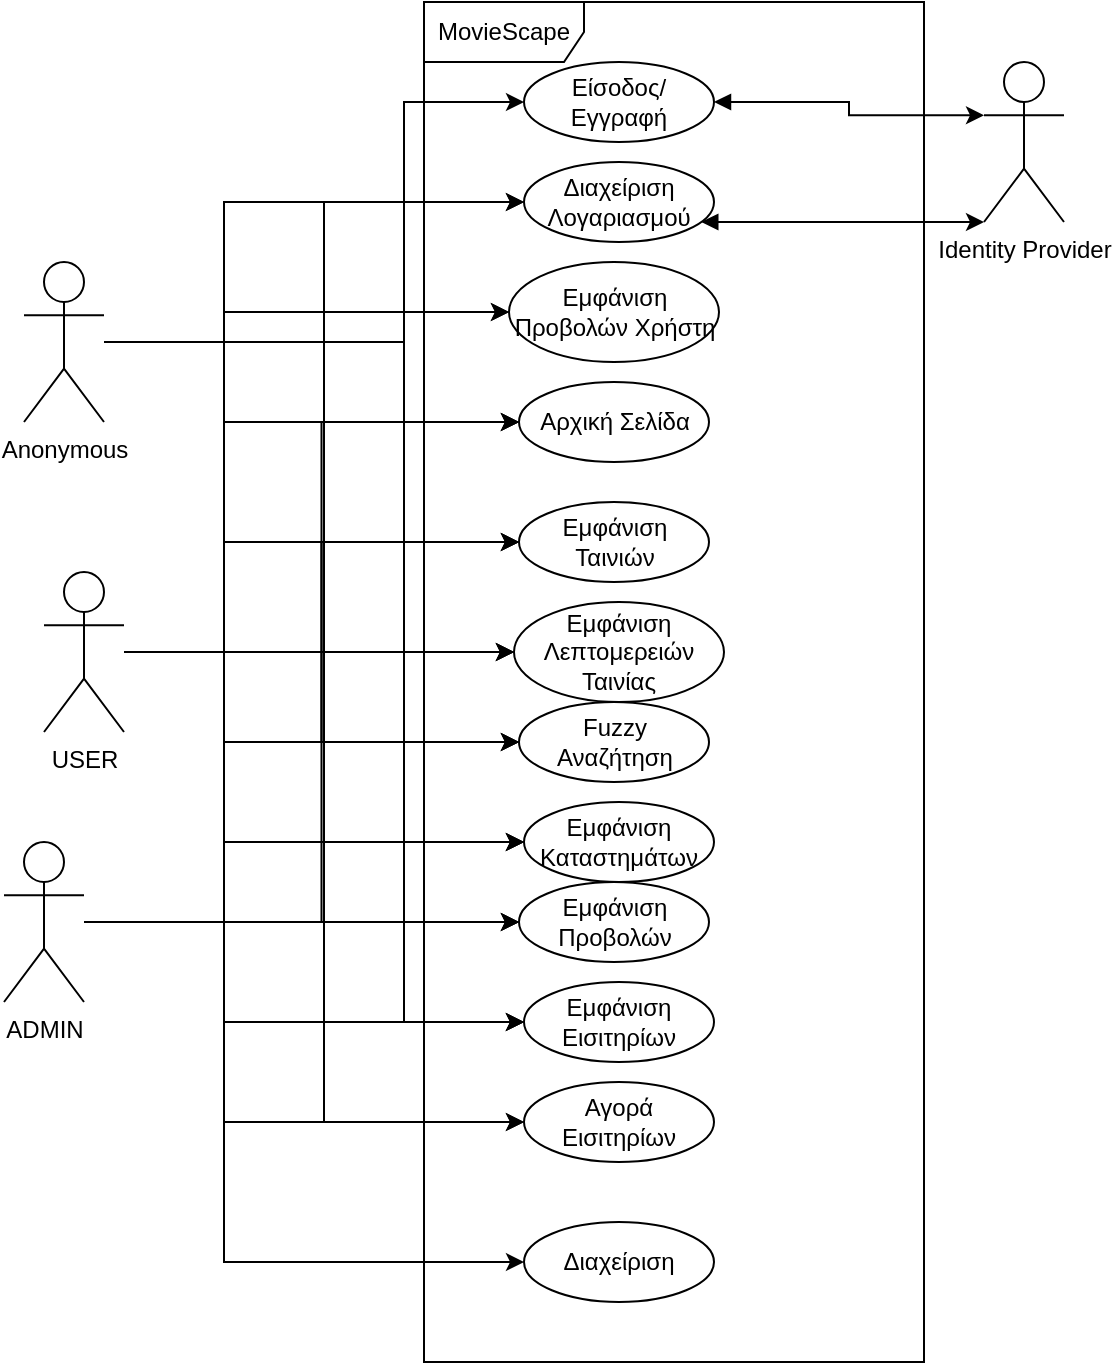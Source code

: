 <mxfile version="21.3.7" type="device">
  <diagram id="n_9bnykrF1tf9qRnFC2c" name="Page-1">
    <mxGraphModel dx="989" dy="575" grid="1" gridSize="10" guides="1" tooltips="1" connect="1" arrows="1" fold="1" page="1" pageScale="1" pageWidth="850" pageHeight="1100" math="0" shadow="0">
      <root>
        <mxCell id="0" />
        <mxCell id="1" parent="0" />
        <mxCell id="DPKbveiXrUpmOPioYjTU-32" style="edgeStyle=orthogonalEdgeStyle;rounded=0;orthogonalLoop=1;jettySize=auto;html=1;entryX=0;entryY=0.5;entryDx=0;entryDy=0;" parent="1" source="DPKbveiXrUpmOPioYjTU-1" target="DPKbveiXrUpmOPioYjTU-31" edge="1">
          <mxGeometry x="-0.267" y="-30" relative="1" as="geometry">
            <Array as="points">
              <mxPoint x="290" y="200" />
              <mxPoint x="290" y="80" />
            </Array>
            <mxPoint as="offset" />
          </mxGeometry>
        </mxCell>
        <mxCell id="DPKbveiXrUpmOPioYjTU-37" style="edgeStyle=orthogonalEdgeStyle;rounded=0;orthogonalLoop=1;jettySize=auto;html=1;entryX=0;entryY=0.5;entryDx=0;entryDy=0;startArrow=none;startFill=0;" parent="1" source="DPKbveiXrUpmOPioYjTU-1" target="DPKbveiXrUpmOPioYjTU-13" edge="1">
          <mxGeometry relative="1" as="geometry">
            <Array as="points">
              <mxPoint x="290" y="200" />
              <mxPoint x="290" y="240" />
            </Array>
          </mxGeometry>
        </mxCell>
        <mxCell id="DPKbveiXrUpmOPioYjTU-38" style="edgeStyle=orthogonalEdgeStyle;rounded=0;orthogonalLoop=1;jettySize=auto;html=1;entryX=0;entryY=0.5;entryDx=0;entryDy=0;startArrow=none;startFill=0;" parent="1" source="DPKbveiXrUpmOPioYjTU-1" target="DPKbveiXrUpmOPioYjTU-15" edge="1">
          <mxGeometry relative="1" as="geometry">
            <Array as="points">
              <mxPoint x="290" y="200" />
              <mxPoint x="290" y="300" />
            </Array>
          </mxGeometry>
        </mxCell>
        <mxCell id="DPKbveiXrUpmOPioYjTU-39" style="edgeStyle=orthogonalEdgeStyle;rounded=0;orthogonalLoop=1;jettySize=auto;html=1;entryX=0;entryY=0.5;entryDx=0;entryDy=0;startArrow=none;startFill=0;" parent="1" source="DPKbveiXrUpmOPioYjTU-1" target="DPKbveiXrUpmOPioYjTU-16" edge="1">
          <mxGeometry relative="1" as="geometry">
            <Array as="points">
              <mxPoint x="290" y="200" />
              <mxPoint x="290" y="355" />
            </Array>
          </mxGeometry>
        </mxCell>
        <mxCell id="DPKbveiXrUpmOPioYjTU-40" style="edgeStyle=orthogonalEdgeStyle;rounded=0;orthogonalLoop=1;jettySize=auto;html=1;entryX=0;entryY=0.5;entryDx=0;entryDy=0;startArrow=none;startFill=0;" parent="1" source="DPKbveiXrUpmOPioYjTU-1" target="DPKbveiXrUpmOPioYjTU-18" edge="1">
          <mxGeometry relative="1" as="geometry">
            <Array as="points">
              <mxPoint x="290" y="200" />
              <mxPoint x="290" y="450" />
            </Array>
          </mxGeometry>
        </mxCell>
        <mxCell id="DPKbveiXrUpmOPioYjTU-41" style="edgeStyle=orthogonalEdgeStyle;rounded=0;orthogonalLoop=1;jettySize=auto;html=1;entryX=0;entryY=0.5;entryDx=0;entryDy=0;startArrow=none;startFill=0;" parent="1" source="DPKbveiXrUpmOPioYjTU-1" target="DPKbveiXrUpmOPioYjTU-24" edge="1">
          <mxGeometry relative="1" as="geometry">
            <Array as="points">
              <mxPoint x="290" y="200" />
              <mxPoint x="290" y="490" />
            </Array>
          </mxGeometry>
        </mxCell>
        <mxCell id="DPKbveiXrUpmOPioYjTU-42" style="edgeStyle=orthogonalEdgeStyle;rounded=0;orthogonalLoop=1;jettySize=auto;html=1;entryX=0;entryY=0.5;entryDx=0;entryDy=0;startArrow=none;startFill=0;" parent="1" source="DPKbveiXrUpmOPioYjTU-1" target="DPKbveiXrUpmOPioYjTU-21" edge="1">
          <mxGeometry relative="1" as="geometry">
            <Array as="points">
              <mxPoint x="290" y="200" />
              <mxPoint x="290" y="540" />
            </Array>
          </mxGeometry>
        </mxCell>
        <mxCell id="IRTcUtvgeDP49C102t7Z-4" style="edgeStyle=orthogonalEdgeStyle;rounded=0;orthogonalLoop=1;jettySize=auto;html=1;entryX=0;entryY=0.5;entryDx=0;entryDy=0;" edge="1" parent="1" source="DPKbveiXrUpmOPioYjTU-1" target="IRTcUtvgeDP49C102t7Z-1">
          <mxGeometry relative="1" as="geometry">
            <Array as="points">
              <mxPoint x="290" y="200" />
              <mxPoint x="290" y="400" />
            </Array>
          </mxGeometry>
        </mxCell>
        <mxCell id="DPKbveiXrUpmOPioYjTU-1" value="Anonymous" style="shape=umlActor;verticalLabelPosition=bottom;verticalAlign=top;html=1;" parent="1" vertex="1">
          <mxGeometry x="100" y="160" width="40" height="80" as="geometry" />
        </mxCell>
        <mxCell id="DPKbveiXrUpmOPioYjTU-44" style="edgeStyle=orthogonalEdgeStyle;rounded=0;orthogonalLoop=1;jettySize=auto;html=1;entryX=0;entryY=0.5;entryDx=0;entryDy=0;startArrow=none;startFill=0;" parent="1" source="DPKbveiXrUpmOPioYjTU-5" target="DPKbveiXrUpmOPioYjTU-35" edge="1">
          <mxGeometry relative="1" as="geometry" />
        </mxCell>
        <mxCell id="DPKbveiXrUpmOPioYjTU-45" style="edgeStyle=orthogonalEdgeStyle;rounded=0;orthogonalLoop=1;jettySize=auto;html=1;entryX=0;entryY=0.5;entryDx=0;entryDy=0;startArrow=none;startFill=0;" parent="1" source="DPKbveiXrUpmOPioYjTU-5" target="DPKbveiXrUpmOPioYjTU-36" edge="1">
          <mxGeometry relative="1" as="geometry">
            <Array as="points">
              <mxPoint x="250" y="355" />
              <mxPoint x="250" y="185" />
            </Array>
          </mxGeometry>
        </mxCell>
        <mxCell id="DPKbveiXrUpmOPioYjTU-46" style="edgeStyle=orthogonalEdgeStyle;rounded=0;orthogonalLoop=1;jettySize=auto;html=1;entryX=0;entryY=0.5;entryDx=0;entryDy=0;startArrow=none;startFill=0;" parent="1" source="DPKbveiXrUpmOPioYjTU-5" target="DPKbveiXrUpmOPioYjTU-13" edge="1">
          <mxGeometry relative="1" as="geometry" />
        </mxCell>
        <mxCell id="DPKbveiXrUpmOPioYjTU-47" style="edgeStyle=orthogonalEdgeStyle;rounded=0;orthogonalLoop=1;jettySize=auto;html=1;entryX=0;entryY=0.5;entryDx=0;entryDy=0;startArrow=none;startFill=0;" parent="1" source="DPKbveiXrUpmOPioYjTU-5" target="DPKbveiXrUpmOPioYjTU-15" edge="1">
          <mxGeometry relative="1" as="geometry" />
        </mxCell>
        <mxCell id="DPKbveiXrUpmOPioYjTU-48" style="edgeStyle=orthogonalEdgeStyle;rounded=0;orthogonalLoop=1;jettySize=auto;html=1;entryX=0;entryY=0.5;entryDx=0;entryDy=0;startArrow=none;startFill=0;" parent="1" source="DPKbveiXrUpmOPioYjTU-5" target="DPKbveiXrUpmOPioYjTU-16" edge="1">
          <mxGeometry relative="1" as="geometry" />
        </mxCell>
        <mxCell id="DPKbveiXrUpmOPioYjTU-49" style="edgeStyle=orthogonalEdgeStyle;rounded=0;orthogonalLoop=1;jettySize=auto;html=1;entryX=0;entryY=0.5;entryDx=0;entryDy=0;startArrow=none;startFill=0;" parent="1" source="DPKbveiXrUpmOPioYjTU-5" target="DPKbveiXrUpmOPioYjTU-18" edge="1">
          <mxGeometry relative="1" as="geometry" />
        </mxCell>
        <mxCell id="DPKbveiXrUpmOPioYjTU-50" style="edgeStyle=orthogonalEdgeStyle;rounded=0;orthogonalLoop=1;jettySize=auto;html=1;entryX=0;entryY=0.5;entryDx=0;entryDy=0;startArrow=none;startFill=0;" parent="1" source="DPKbveiXrUpmOPioYjTU-5" target="DPKbveiXrUpmOPioYjTU-24" edge="1">
          <mxGeometry relative="1" as="geometry" />
        </mxCell>
        <mxCell id="DPKbveiXrUpmOPioYjTU-51" style="edgeStyle=orthogonalEdgeStyle;rounded=0;orthogonalLoop=1;jettySize=auto;html=1;entryX=0;entryY=0.5;entryDx=0;entryDy=0;startArrow=none;startFill=0;" parent="1" source="DPKbveiXrUpmOPioYjTU-5" target="DPKbveiXrUpmOPioYjTU-21" edge="1">
          <mxGeometry relative="1" as="geometry" />
        </mxCell>
        <mxCell id="DPKbveiXrUpmOPioYjTU-52" style="edgeStyle=orthogonalEdgeStyle;rounded=0;orthogonalLoop=1;jettySize=auto;html=1;entryX=0;entryY=0.5;entryDx=0;entryDy=0;startArrow=none;startFill=0;" parent="1" source="DPKbveiXrUpmOPioYjTU-5" target="DPKbveiXrUpmOPioYjTU-23" edge="1">
          <mxGeometry relative="1" as="geometry" />
        </mxCell>
        <mxCell id="IRTcUtvgeDP49C102t7Z-2" style="edgeStyle=orthogonalEdgeStyle;rounded=0;orthogonalLoop=1;jettySize=auto;html=1;entryX=0;entryY=0.5;entryDx=0;entryDy=0;" edge="1" parent="1" source="DPKbveiXrUpmOPioYjTU-5" target="IRTcUtvgeDP49C102t7Z-1">
          <mxGeometry relative="1" as="geometry" />
        </mxCell>
        <mxCell id="DPKbveiXrUpmOPioYjTU-5" value="USER" style="shape=umlActor;verticalLabelPosition=bottom;verticalAlign=top;html=1;" parent="1" vertex="1">
          <mxGeometry x="110" y="315" width="40" height="80" as="geometry" />
        </mxCell>
        <mxCell id="DPKbveiXrUpmOPioYjTU-27" style="edgeStyle=orthogonalEdgeStyle;rounded=0;orthogonalLoop=1;jettySize=auto;html=1;entryX=0;entryY=0.5;entryDx=0;entryDy=0;" parent="1" source="DPKbveiXrUpmOPioYjTU-6" target="DPKbveiXrUpmOPioYjTU-26" edge="1">
          <mxGeometry relative="1" as="geometry">
            <Array as="points">
              <mxPoint x="200" y="490" />
              <mxPoint x="200" y="660" />
            </Array>
          </mxGeometry>
        </mxCell>
        <mxCell id="DPKbveiXrUpmOPioYjTU-28" style="edgeStyle=orthogonalEdgeStyle;rounded=0;orthogonalLoop=1;jettySize=auto;html=1;entryX=0;entryY=0.5;entryDx=0;entryDy=0;" parent="1" source="DPKbveiXrUpmOPioYjTU-6" target="DPKbveiXrUpmOPioYjTU-23" edge="1">
          <mxGeometry relative="1" as="geometry">
            <Array as="points">
              <mxPoint x="200" y="490" />
              <mxPoint x="200" y="590" />
            </Array>
          </mxGeometry>
        </mxCell>
        <mxCell id="DPKbveiXrUpmOPioYjTU-29" style="edgeStyle=orthogonalEdgeStyle;rounded=0;orthogonalLoop=1;jettySize=auto;html=1;entryX=0;entryY=0.5;entryDx=0;entryDy=0;" parent="1" source="DPKbveiXrUpmOPioYjTU-6" target="DPKbveiXrUpmOPioYjTU-21" edge="1">
          <mxGeometry relative="1" as="geometry">
            <Array as="points">
              <mxPoint x="200" y="490" />
              <mxPoint x="200" y="540" />
            </Array>
          </mxGeometry>
        </mxCell>
        <mxCell id="DPKbveiXrUpmOPioYjTU-30" style="edgeStyle=orthogonalEdgeStyle;rounded=0;orthogonalLoop=1;jettySize=auto;html=1;entryX=0;entryY=0.5;entryDx=0;entryDy=0;" parent="1" source="DPKbveiXrUpmOPioYjTU-6" target="DPKbveiXrUpmOPioYjTU-24" edge="1">
          <mxGeometry relative="1" as="geometry" />
        </mxCell>
        <mxCell id="DPKbveiXrUpmOPioYjTU-53" style="edgeStyle=orthogonalEdgeStyle;rounded=0;orthogonalLoop=1;jettySize=auto;html=1;entryX=0;entryY=0.5;entryDx=0;entryDy=0;startArrow=none;startFill=0;" parent="1" source="DPKbveiXrUpmOPioYjTU-6" target="DPKbveiXrUpmOPioYjTU-18" edge="1">
          <mxGeometry relative="1" as="geometry">
            <Array as="points">
              <mxPoint x="200" y="490" />
              <mxPoint x="200" y="450" />
            </Array>
          </mxGeometry>
        </mxCell>
        <mxCell id="DPKbveiXrUpmOPioYjTU-54" style="edgeStyle=orthogonalEdgeStyle;rounded=0;orthogonalLoop=1;jettySize=auto;html=1;entryX=0;entryY=0.5;entryDx=0;entryDy=0;startArrow=none;startFill=0;" parent="1" source="DPKbveiXrUpmOPioYjTU-6" target="DPKbveiXrUpmOPioYjTU-16" edge="1">
          <mxGeometry relative="1" as="geometry">
            <Array as="points">
              <mxPoint x="200" y="490" />
              <mxPoint x="200" y="355" />
            </Array>
          </mxGeometry>
        </mxCell>
        <mxCell id="DPKbveiXrUpmOPioYjTU-55" style="edgeStyle=orthogonalEdgeStyle;rounded=0;orthogonalLoop=1;jettySize=auto;html=1;entryX=0;entryY=0.5;entryDx=0;entryDy=0;startArrow=none;startFill=0;" parent="1" source="DPKbveiXrUpmOPioYjTU-6" target="DPKbveiXrUpmOPioYjTU-15" edge="1">
          <mxGeometry x="0.074" y="39" relative="1" as="geometry">
            <Array as="points">
              <mxPoint x="200" y="490" />
              <mxPoint x="200" y="300" />
            </Array>
            <mxPoint as="offset" />
          </mxGeometry>
        </mxCell>
        <mxCell id="DPKbveiXrUpmOPioYjTU-56" style="edgeStyle=orthogonalEdgeStyle;rounded=0;orthogonalLoop=1;jettySize=auto;html=1;entryX=0;entryY=0.5;entryDx=0;entryDy=0;startArrow=none;startFill=0;" parent="1" source="DPKbveiXrUpmOPioYjTU-6" target="DPKbveiXrUpmOPioYjTU-13" edge="1">
          <mxGeometry relative="1" as="geometry">
            <Array as="points">
              <mxPoint x="200" y="490" />
              <mxPoint x="200" y="240" />
            </Array>
          </mxGeometry>
        </mxCell>
        <mxCell id="DPKbveiXrUpmOPioYjTU-57" style="edgeStyle=orthogonalEdgeStyle;rounded=0;orthogonalLoop=1;jettySize=auto;html=1;entryX=0;entryY=0.5;entryDx=0;entryDy=0;startArrow=none;startFill=0;" parent="1" source="DPKbveiXrUpmOPioYjTU-6" target="DPKbveiXrUpmOPioYjTU-36" edge="1">
          <mxGeometry relative="1" as="geometry">
            <Array as="points">
              <mxPoint x="200" y="490" />
              <mxPoint x="200" y="185" />
            </Array>
          </mxGeometry>
        </mxCell>
        <mxCell id="DPKbveiXrUpmOPioYjTU-58" style="edgeStyle=orthogonalEdgeStyle;rounded=0;orthogonalLoop=1;jettySize=auto;html=1;entryX=0;entryY=0.5;entryDx=0;entryDy=0;startArrow=none;startFill=0;" parent="1" source="DPKbveiXrUpmOPioYjTU-6" target="DPKbveiXrUpmOPioYjTU-35" edge="1">
          <mxGeometry relative="1" as="geometry">
            <Array as="points">
              <mxPoint x="200" y="490" />
              <mxPoint x="200" y="130" />
            </Array>
          </mxGeometry>
        </mxCell>
        <mxCell id="IRTcUtvgeDP49C102t7Z-3" style="edgeStyle=orthogonalEdgeStyle;rounded=0;orthogonalLoop=1;jettySize=auto;html=1;entryX=0;entryY=0.5;entryDx=0;entryDy=0;" edge="1" parent="1" source="DPKbveiXrUpmOPioYjTU-6" target="IRTcUtvgeDP49C102t7Z-1">
          <mxGeometry relative="1" as="geometry">
            <Array as="points">
              <mxPoint x="200" y="490" />
              <mxPoint x="200" y="400" />
            </Array>
          </mxGeometry>
        </mxCell>
        <mxCell id="DPKbveiXrUpmOPioYjTU-6" value="ADMIN" style="shape=umlActor;verticalLabelPosition=bottom;verticalAlign=top;html=1;" parent="1" vertex="1">
          <mxGeometry x="90" y="450" width="40" height="80" as="geometry" />
        </mxCell>
        <mxCell id="DPKbveiXrUpmOPioYjTU-9" value="Identity Provider" style="shape=umlActor;verticalLabelPosition=bottom;verticalAlign=top;html=1;" parent="1" vertex="1">
          <mxGeometry x="580" y="60" width="40" height="80" as="geometry" />
        </mxCell>
        <mxCell id="DPKbveiXrUpmOPioYjTU-12" value="MovieScape" style="shape=umlFrame;whiteSpace=wrap;html=1;width=80;height=30;" parent="1" vertex="1">
          <mxGeometry x="300" y="30" width="250" height="680" as="geometry" />
        </mxCell>
        <mxCell id="DPKbveiXrUpmOPioYjTU-13" value="Αρχική Σελίδα" style="ellipse;whiteSpace=wrap;html=1;" parent="1" vertex="1">
          <mxGeometry x="347.5" y="220" width="95" height="40" as="geometry" />
        </mxCell>
        <mxCell id="DPKbveiXrUpmOPioYjTU-15" value="Εμφάνιση Ταινιών" style="ellipse;whiteSpace=wrap;html=1;" parent="1" vertex="1">
          <mxGeometry x="347.5" y="280" width="95" height="40" as="geometry" />
        </mxCell>
        <mxCell id="DPKbveiXrUpmOPioYjTU-16" value="Εμφάνιση Λεπτομερειών Ταινίας" style="ellipse;whiteSpace=wrap;html=1;" parent="1" vertex="1">
          <mxGeometry x="345" y="330" width="105" height="50" as="geometry" />
        </mxCell>
        <mxCell id="DPKbveiXrUpmOPioYjTU-18" value="Εμφάνιση Καταστημάτων" style="ellipse;whiteSpace=wrap;html=1;" parent="1" vertex="1">
          <mxGeometry x="350" y="430" width="95" height="40" as="geometry" />
        </mxCell>
        <mxCell id="DPKbveiXrUpmOPioYjTU-21" value="Εμφάνιση Εισιτηρίων" style="ellipse;whiteSpace=wrap;html=1;" parent="1" vertex="1">
          <mxGeometry x="350" y="520" width="95" height="40" as="geometry" />
        </mxCell>
        <mxCell id="DPKbveiXrUpmOPioYjTU-23" value="Αγορά Εισιτηρίων" style="ellipse;whiteSpace=wrap;html=1;" parent="1" vertex="1">
          <mxGeometry x="350" y="570" width="95" height="40" as="geometry" />
        </mxCell>
        <mxCell id="DPKbveiXrUpmOPioYjTU-24" value="Εμφάνιση Προβολών" style="ellipse;whiteSpace=wrap;html=1;" parent="1" vertex="1">
          <mxGeometry x="347.5" y="470" width="95" height="40" as="geometry" />
        </mxCell>
        <mxCell id="DPKbveiXrUpmOPioYjTU-26" value="Διαχείριση" style="ellipse;whiteSpace=wrap;html=1;" parent="1" vertex="1">
          <mxGeometry x="350" y="640" width="95" height="40" as="geometry" />
        </mxCell>
        <mxCell id="DPKbveiXrUpmOPioYjTU-33" style="edgeStyle=orthogonalEdgeStyle;rounded=0;orthogonalLoop=1;jettySize=auto;html=1;entryX=0;entryY=0.333;entryDx=0;entryDy=0;entryPerimeter=0;startArrow=block;startFill=1;" parent="1" source="DPKbveiXrUpmOPioYjTU-31" target="DPKbveiXrUpmOPioYjTU-9" edge="1">
          <mxGeometry relative="1" as="geometry" />
        </mxCell>
        <mxCell id="DPKbveiXrUpmOPioYjTU-31" value="Είσοδος/Εγγραφή" style="ellipse;whiteSpace=wrap;html=1;" parent="1" vertex="1">
          <mxGeometry x="350" y="60" width="95" height="40" as="geometry" />
        </mxCell>
        <mxCell id="DPKbveiXrUpmOPioYjTU-59" style="edgeStyle=orthogonalEdgeStyle;rounded=0;orthogonalLoop=1;jettySize=auto;html=1;entryX=0;entryY=1;entryDx=0;entryDy=0;entryPerimeter=0;startArrow=block;startFill=1;" parent="1" source="DPKbveiXrUpmOPioYjTU-35" target="DPKbveiXrUpmOPioYjTU-9" edge="1">
          <mxGeometry relative="1" as="geometry">
            <Array as="points">
              <mxPoint x="560" y="140" />
              <mxPoint x="560" y="140" />
            </Array>
          </mxGeometry>
        </mxCell>
        <mxCell id="DPKbveiXrUpmOPioYjTU-35" value="Διαχείριση Λογαριασμού" style="ellipse;whiteSpace=wrap;html=1;" parent="1" vertex="1">
          <mxGeometry x="350" y="110" width="95" height="40" as="geometry" />
        </mxCell>
        <mxCell id="DPKbveiXrUpmOPioYjTU-36" value="Εμφάνιση Προβολών Χρήστη" style="ellipse;whiteSpace=wrap;html=1;" parent="1" vertex="1">
          <mxGeometry x="342.5" y="160" width="105" height="50" as="geometry" />
        </mxCell>
        <mxCell id="IRTcUtvgeDP49C102t7Z-1" value="Fuzzy Αναζήτηση" style="ellipse;whiteSpace=wrap;html=1;" vertex="1" parent="1">
          <mxGeometry x="347.5" y="380" width="95" height="40" as="geometry" />
        </mxCell>
      </root>
    </mxGraphModel>
  </diagram>
</mxfile>
